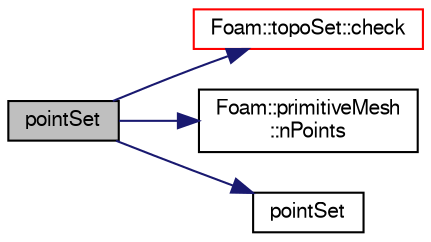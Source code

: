 digraph "pointSet"
{
  bgcolor="transparent";
  edge [fontname="FreeSans",fontsize="10",labelfontname="FreeSans",labelfontsize="10"];
  node [fontname="FreeSans",fontsize="10",shape=record];
  rankdir="LR";
  Node3 [label="pointSet",height=0.2,width=0.4,color="black", fillcolor="grey75", style="filled", fontcolor="black"];
  Node3 -> Node4 [color="midnightblue",fontsize="10",style="solid",fontname="FreeSans"];
  Node4 [label="Foam::topoSet::check",height=0.2,width=0.4,color="red",URL="$a25462.html#a5da2a9b7df4592638c8a79a7b6221578",tooltip="Check validity of contents. "];
  Node3 -> Node115 [color="midnightblue",fontsize="10",style="solid",fontname="FreeSans"];
  Node115 [label="Foam::primitiveMesh\l::nPoints",height=0.2,width=0.4,color="black",URL="$a27530.html#a1c886a784a597459dbf2d9470798e9dd"];
  Node3 -> Node308 [color="midnightblue",fontsize="10",style="solid",fontname="FreeSans"];
  Node308 [label="pointSet",height=0.2,width=0.4,color="black",URL="$a25454.html#aba871bc077b1167a9efb44e36c44f178",tooltip="Construct from IOobject. "];
}

